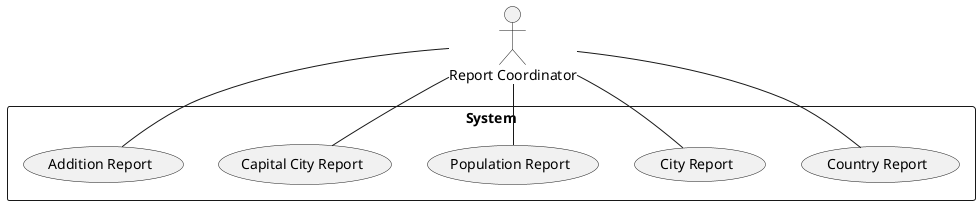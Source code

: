 @startuml

actor RC as "Report Coordinator"

rectangle "System" {
    usecase UC1 as "Country Report"
    usecase UC2 as "City Report"
    usecase UC3 as "Population Report"
    usecase UC4 as "Capital City Report"
    usecase UC5 as "Addition Report"

RC--UC1
RC--UC2
RC--UC3
RC--UC4
RC--UC5
}

@enduml
